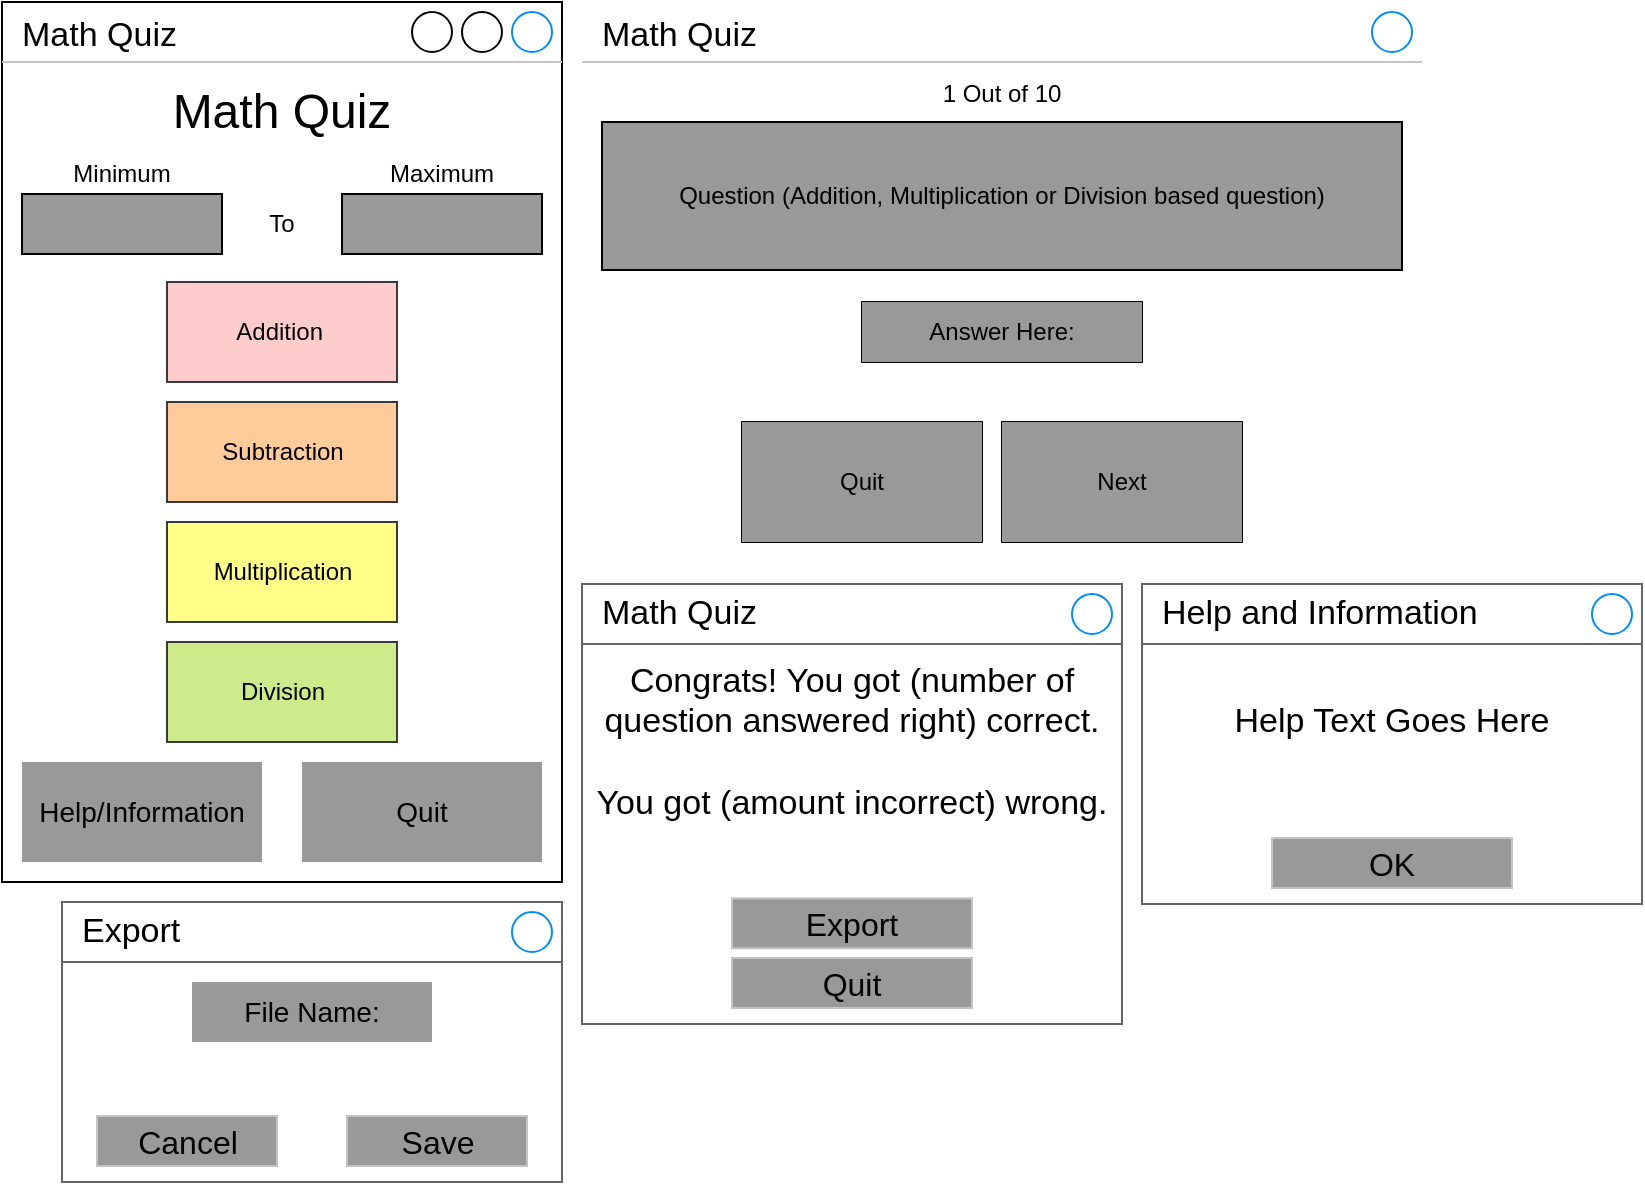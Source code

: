 <mxfile>
    <diagram id="AE1ngAnAXEDSi_8ZjTDB" name="Page-1">
        <mxGraphModel dx="1118" dy="534" grid="1" gridSize="10" guides="1" tooltips="1" connect="1" arrows="1" fold="1" page="1" pageScale="1" pageWidth="850" pageHeight="1100" math="0" shadow="0">
            <root>
                <mxCell id="0"/>
                <mxCell id="1" parent="0"/>
                <mxCell id="Z9LsmCkJ0kFips3NRMrU-2" value="&lt;font color=&quot;#000000&quot;&gt;Math Quiz&lt;/font&gt;" style="strokeWidth=1;shadow=0;dashed=0;align=center;html=1;shape=mxgraph.mockup.containers.window;align=left;verticalAlign=top;spacingLeft=8;strokeColor2=#008cff;strokeColor3=#c4c4c4;fontColor=#666666;mainText=;fontSize=17;labelBackgroundColor=none;fillColor=#FFFFFF;" parent="1" vertex="1">
                    <mxGeometry x="10" y="10" width="280" height="440" as="geometry"/>
                </mxCell>
                <mxCell id="gPzSePkmkKfz23q-vdxE-26" value="" style="rounded=0;whiteSpace=wrap;html=1;fillColor=#999999;" parent="1" vertex="1">
                    <mxGeometry x="20" y="106" width="100" height="30" as="geometry"/>
                </mxCell>
                <mxCell id="gPzSePkmkKfz23q-vdxE-27" value="" style="rounded=0;whiteSpace=wrap;html=1;fillColor=#999999;" parent="1" vertex="1">
                    <mxGeometry x="180" y="106" width="100" height="30" as="geometry"/>
                </mxCell>
                <mxCell id="gPzSePkmkKfz23q-vdxE-32" value="&lt;span style=&quot;font-size: 24px&quot;&gt;&lt;font color=&quot;#000000&quot;&gt;Math Quiz&lt;/font&gt;&lt;/span&gt;" style="text;html=1;strokeColor=none;fillColor=none;align=center;verticalAlign=middle;whiteSpace=wrap;rounded=0;" parent="1" vertex="1">
                    <mxGeometry x="20" y="40" width="260" height="50" as="geometry"/>
                </mxCell>
                <mxCell id="gPzSePkmkKfz23q-vdxE-34" value="&lt;font style=&quot;font-size: 14px&quot; color=&quot;#000000&quot;&gt;Quit&lt;/font&gt;" style="text;html=1;strokeColor=none;fillColor=#999999;align=center;verticalAlign=middle;whiteSpace=wrap;rounded=0;" parent="1" vertex="1">
                    <mxGeometry x="160" y="390" width="120" height="50" as="geometry"/>
                </mxCell>
                <mxCell id="gPzSePkmkKfz23q-vdxE-36" value="&lt;font style=&quot;font-size: 14px&quot; color=&quot;#000000&quot;&gt;Help/Information&lt;/font&gt;" style="text;html=1;strokeColor=none;fillColor=#999999;align=center;verticalAlign=middle;whiteSpace=wrap;rounded=0;" parent="1" vertex="1">
                    <mxGeometry x="20" y="390" width="120" height="50" as="geometry"/>
                </mxCell>
                <mxCell id="Z9LsmCkJ0kFips3NRMrU-1" value="&lt;font color=&quot;#000000&quot;&gt;Minimum&lt;/font&gt;" style="text;html=1;strokeColor=none;fillColor=none;align=center;verticalAlign=middle;whiteSpace=wrap;rounded=0;" parent="1" vertex="1">
                    <mxGeometry x="20" y="86" width="100" height="20" as="geometry"/>
                </mxCell>
                <mxCell id="Z9LsmCkJ0kFips3NRMrU-3" value="&lt;font color=&quot;#000000&quot;&gt;Maximum&lt;/font&gt;" style="text;html=1;strokeColor=none;fillColor=none;align=center;verticalAlign=middle;whiteSpace=wrap;rounded=0;" parent="1" vertex="1">
                    <mxGeometry x="180" y="86" width="100" height="20" as="geometry"/>
                </mxCell>
                <mxCell id="Z9LsmCkJ0kFips3NRMrU-4" value="&lt;font color=&quot;#000000&quot;&gt;To&lt;/font&gt;" style="text;html=1;strokeColor=none;fillColor=none;align=center;verticalAlign=middle;whiteSpace=wrap;rounded=0;" parent="1" vertex="1">
                    <mxGeometry x="120" y="111" width="60" height="20" as="geometry"/>
                </mxCell>
                <mxCell id="gPzSePkmkKfz23q-vdxE-17" value="&lt;font color=&quot;#000000&quot;&gt;Addition&amp;nbsp;&lt;/font&gt;" style="rounded=0;whiteSpace=wrap;html=1;fillColor=#ffcccc;strokeColor=#36393d;" parent="1" vertex="1">
                    <mxGeometry x="92.5" y="150" width="115" height="50" as="geometry"/>
                </mxCell>
                <mxCell id="gPzSePkmkKfz23q-vdxE-18" value="&lt;font color=&quot;#000000&quot;&gt;Division&lt;/font&gt;" style="rounded=0;whiteSpace=wrap;html=1;fillColor=#cdeb8b;strokeColor=#36393d;" parent="1" vertex="1">
                    <mxGeometry x="92.5" y="330" width="115" height="50" as="geometry"/>
                </mxCell>
                <mxCell id="gPzSePkmkKfz23q-vdxE-51" value="&lt;font color=&quot;#000000&quot;&gt;Multiplication&lt;/font&gt;" style="rounded=0;whiteSpace=wrap;html=1;fillColor=#ffff88;strokeColor=#36393d;" parent="1" vertex="1">
                    <mxGeometry x="92.5" y="270" width="115" height="50" as="geometry"/>
                </mxCell>
                <mxCell id="Z9LsmCkJ0kFips3NRMrU-6" value="&lt;font color=&quot;#000000&quot;&gt;&lt;br&gt;Help Text Goes Here&lt;/font&gt;" style="strokeWidth=1;shadow=0;dashed=0;align=center;html=1;shape=mxgraph.mockup.containers.rrect;rSize=0;strokeColor=#666666;fontColor=#666666;fontSize=17;verticalAlign=top;whiteSpace=wrap;fillColor=#ffffff;spacingTop=32;" parent="1" vertex="1">
                    <mxGeometry x="580" y="301" width="250" height="160" as="geometry"/>
                </mxCell>
                <mxCell id="Z9LsmCkJ0kFips3NRMrU-7" value="&lt;font color=&quot;#000000&quot;&gt;Help and Information&lt;/font&gt;" style="strokeWidth=1;shadow=0;dashed=0;align=center;html=1;shape=mxgraph.mockup.containers.rrect;rSize=0;fontSize=17;fontColor=#666666;strokeColor=#666666;align=left;spacingLeft=8;fillColor=#ffffff;resizeWidth=1;" parent="Z9LsmCkJ0kFips3NRMrU-6" vertex="1">
                    <mxGeometry width="250" height="30" relative="1" as="geometry"/>
                </mxCell>
                <mxCell id="Z9LsmCkJ0kFips3NRMrU-8" value="" style="shape=ellipse;strokeColor=#008cff;resizable=0;fillColor=none;html=1;" parent="Z9LsmCkJ0kFips3NRMrU-7" vertex="1">
                    <mxGeometry x="1" y="0.5" width="20" height="20" relative="1" as="geometry">
                        <mxPoint x="-25" y="-10" as="offset"/>
                    </mxGeometry>
                </mxCell>
                <mxCell id="Z9LsmCkJ0kFips3NRMrU-9" value="&lt;font color=&quot;#000000&quot;&gt;OK&lt;/font&gt;" style="strokeWidth=1;shadow=0;dashed=0;align=center;html=1;shape=mxgraph.mockup.containers.rrect;rSize=0;fontSize=16;fontColor=#666666;strokeColor=#c4c4c4;resizable=0;whiteSpace=wrap;fillColor=#999999;" parent="Z9LsmCkJ0kFips3NRMrU-6" vertex="1">
                    <mxGeometry x="0.5" y="1" width="120" height="25" relative="1" as="geometry">
                        <mxPoint x="-60" y="-33" as="offset"/>
                    </mxGeometry>
                </mxCell>
                <mxCell id="Z9LsmCkJ0kFips3NRMrU-10" value="&lt;font color=&quot;#000000&quot;&gt;Math Quiz&lt;/font&gt;" style="strokeWidth=1;shadow=0;dashed=0;align=center;html=1;shape=mxgraph.mockup.containers.window;align=left;verticalAlign=top;spacingLeft=8;strokeColor2=#008cff;strokeColor3=#c4c4c4;fontColor=#666666;mainText=;fontSize=17;labelBackgroundColor=none;strokeColor=#FFFFFF;fillColor=#FFFFFF;" parent="1" vertex="1">
                    <mxGeometry x="300" y="10" width="420" height="280" as="geometry"/>
                </mxCell>
                <mxCell id="Z9LsmCkJ0kFips3NRMrU-12" value="" style="rounded=0;whiteSpace=wrap;html=1;" parent="1" vertex="1">
                    <mxGeometry x="510" y="220" width="120" height="60" as="geometry"/>
                </mxCell>
                <mxCell id="Z9LsmCkJ0kFips3NRMrU-13" value="&lt;font color=&quot;#000000&quot;&gt;Next&lt;/font&gt;" style="text;html=1;strokeColor=none;fillColor=#999999;align=center;verticalAlign=middle;whiteSpace=wrap;rounded=0;" parent="1" vertex="1">
                    <mxGeometry x="510" y="220" width="120" height="60" as="geometry"/>
                </mxCell>
                <mxCell id="Z9LsmCkJ0kFips3NRMrU-14" value="" style="rounded=0;whiteSpace=wrap;html=1;" parent="1" vertex="1">
                    <mxGeometry x="440" y="160" width="140" height="30" as="geometry"/>
                </mxCell>
                <mxCell id="Z9LsmCkJ0kFips3NRMrU-15" value="&lt;font color=&quot;#000000&quot;&gt;Answer Here:&lt;/font&gt;" style="text;html=1;strokeColor=none;fillColor=#999999;align=center;verticalAlign=middle;whiteSpace=wrap;rounded=0;" parent="1" vertex="1">
                    <mxGeometry x="440" y="160" width="140" height="30" as="geometry"/>
                </mxCell>
                <mxCell id="Z9LsmCkJ0kFips3NRMrU-16" value="&lt;font color=&quot;#000000&quot;&gt;Question (Addition, Multiplication or Division based question)&lt;/font&gt;" style="rounded=0;whiteSpace=wrap;html=1;fillColor=#999999;" parent="1" vertex="1">
                    <mxGeometry x="310" y="70" width="400" height="74" as="geometry"/>
                </mxCell>
                <mxCell id="Z9LsmCkJ0kFips3NRMrU-17" value="" style="rounded=0;whiteSpace=wrap;html=1;" parent="1" vertex="1">
                    <mxGeometry x="380" y="220" width="120" height="60" as="geometry"/>
                </mxCell>
                <mxCell id="Z9LsmCkJ0kFips3NRMrU-18" value="&lt;font color=&quot;#000000&quot;&gt;Quit&lt;/font&gt;" style="text;html=1;strokeColor=none;fillColor=#999999;align=center;verticalAlign=middle;whiteSpace=wrap;rounded=0;" parent="1" vertex="1">
                    <mxGeometry x="380" y="220" width="120" height="60" as="geometry"/>
                </mxCell>
                <mxCell id="Z9LsmCkJ0kFips3NRMrU-20" value="&lt;font color=&quot;#000000&quot;&gt;1 Out of 10&lt;/font&gt;" style="text;html=1;strokeColor=none;fillColor=none;align=center;verticalAlign=middle;whiteSpace=wrap;rounded=0;" parent="1" vertex="1">
                    <mxGeometry x="420" y="46" width="180" height="20" as="geometry"/>
                </mxCell>
                <mxCell id="Z9LsmCkJ0kFips3NRMrU-22" value="&lt;font color=&quot;#000000&quot;&gt;Congrats! You got (number of question answered right) correct.&lt;br&gt;&lt;/font&gt;&lt;br&gt;&lt;font color=&quot;#000000&quot;&gt;You got (amount incorrect) wrong.&lt;/font&gt;" style="strokeWidth=1;shadow=0;dashed=0;align=center;html=1;shape=mxgraph.mockup.containers.rrect;rSize=0;strokeColor=#666666;fontColor=#666666;fontSize=17;verticalAlign=top;whiteSpace=wrap;fillColor=#ffffff;spacingTop=32;" parent="1" vertex="1">
                    <mxGeometry x="300" y="301" width="270" height="220" as="geometry"/>
                </mxCell>
                <mxCell id="Z9LsmCkJ0kFips3NRMrU-23" value="&lt;font color=&quot;#000000&quot;&gt;Math Quiz&lt;/font&gt;" style="strokeWidth=1;shadow=0;dashed=0;align=center;html=1;shape=mxgraph.mockup.containers.rrect;rSize=0;fontSize=17;fontColor=#666666;strokeColor=#666666;align=left;spacingLeft=8;fillColor=#ffffff;resizeWidth=1;" parent="Z9LsmCkJ0kFips3NRMrU-22" vertex="1">
                    <mxGeometry width="270" height="30" relative="1" as="geometry"/>
                </mxCell>
                <mxCell id="Z9LsmCkJ0kFips3NRMrU-24" value="" style="shape=ellipse;strokeColor=#008cff;resizable=0;fillColor=none;html=1;" parent="Z9LsmCkJ0kFips3NRMrU-23" vertex="1">
                    <mxGeometry x="1" y="0.5" width="20" height="20" relative="1" as="geometry">
                        <mxPoint x="-25" y="-10" as="offset"/>
                    </mxGeometry>
                </mxCell>
                <mxCell id="Z9LsmCkJ0kFips3NRMrU-25" value="&lt;font color=&quot;#000000&quot;&gt;Quit&lt;/font&gt;" style="strokeWidth=1;shadow=0;dashed=0;align=center;html=1;shape=mxgraph.mockup.containers.rrect;rSize=0;fontSize=16;fontColor=#666666;strokeColor=#c4c4c4;resizable=0;whiteSpace=wrap;fillColor=#999999;" parent="Z9LsmCkJ0kFips3NRMrU-22" vertex="1">
                    <mxGeometry x="0.5" y="1" width="120" height="25" relative="1" as="geometry">
                        <mxPoint x="-60" y="-33" as="offset"/>
                    </mxGeometry>
                </mxCell>
                <mxCell id="2" value="&lt;font color=&quot;#000000&quot;&gt;Export&lt;/font&gt;" style="strokeWidth=1;shadow=0;dashed=0;align=center;html=1;shape=mxgraph.mockup.containers.rrect;rSize=0;fontSize=16;fontColor=#666666;strokeColor=#c4c4c4;resizable=0;whiteSpace=wrap;fillColor=#999999;" parent="Z9LsmCkJ0kFips3NRMrU-22" vertex="1">
                    <mxGeometry x="75.0" y="157.143" width="120" height="25" as="geometry"/>
                </mxCell>
                <mxCell id="3" value="&lt;font color=&quot;#000000&quot;&gt;Subtraction&lt;br&gt;&lt;/font&gt;" style="rounded=0;whiteSpace=wrap;html=1;fillColor=#ffcc99;strokeColor=#36393d;" parent="1" vertex="1">
                    <mxGeometry x="92.5" y="210" width="115" height="50" as="geometry"/>
                </mxCell>
                <mxCell id="4" value="" style="strokeWidth=1;shadow=0;dashed=0;align=center;html=1;shape=mxgraph.mockup.containers.rrect;rSize=0;strokeColor=#666666;fontColor=#666666;fontSize=17;verticalAlign=top;whiteSpace=wrap;fillColor=#ffffff;spacingTop=32;" parent="1" vertex="1">
                    <mxGeometry x="40" y="460" width="250" height="140" as="geometry"/>
                </mxCell>
                <mxCell id="5" value="&lt;font color=&quot;#000000&quot;&gt;Export&lt;/font&gt;" style="strokeWidth=1;shadow=0;dashed=0;align=center;html=1;shape=mxgraph.mockup.containers.rrect;rSize=0;fontSize=17;fontColor=#666666;strokeColor=#666666;align=left;spacingLeft=8;fillColor=none;resizeWidth=1;" parent="4" vertex="1">
                    <mxGeometry width="250" height="30" relative="1" as="geometry"/>
                </mxCell>
                <mxCell id="6" value="" style="shape=ellipse;strokeColor=#008cff;resizable=0;fillColor=none;html=1;" parent="5" vertex="1">
                    <mxGeometry x="1" y="0.5" width="20" height="20" relative="1" as="geometry">
                        <mxPoint x="-25" y="-10" as="offset"/>
                    </mxGeometry>
                </mxCell>
                <mxCell id="7" value="&lt;font color=&quot;#000000&quot;&gt;Cancel&lt;/font&gt;" style="strokeWidth=1;shadow=0;dashed=0;align=center;html=1;shape=mxgraph.mockup.containers.rrect;rSize=0;fontSize=16;fontColor=#666666;strokeColor=#c4c4c4;whiteSpace=wrap;fillColor=#999999;" parent="4" vertex="1">
                    <mxGeometry x="0.25" y="1" width="90" height="25" relative="1" as="geometry">
                        <mxPoint x="-45" y="-33" as="offset"/>
                    </mxGeometry>
                </mxCell>
                <mxCell id="8" value="&lt;font color=&quot;#000000&quot;&gt;Save&lt;/font&gt;" style="strokeWidth=1;shadow=0;dashed=0;align=center;html=1;shape=mxgraph.mockup.containers.rrect;rSize=0;fontSize=16;fontColor=#666666;strokeColor=#c4c4c4;whiteSpace=wrap;fillColor=#999999;" parent="4" vertex="1">
                    <mxGeometry x="0.75" y="1" width="90" height="25" relative="1" as="geometry">
                        <mxPoint x="-45" y="-33" as="offset"/>
                    </mxGeometry>
                </mxCell>
                <mxCell id="12" value="&lt;font color=&quot;#000000&quot;&gt;&lt;span style=&quot;font-size: 14px&quot;&gt;File Name:&lt;/span&gt;&lt;/font&gt;" style="text;html=1;strokeColor=none;fillColor=#999999;align=center;verticalAlign=middle;whiteSpace=wrap;rounded=0;" parent="4" vertex="1">
                    <mxGeometry x="65" y="40" width="120" height="30" as="geometry"/>
                </mxCell>
            </root>
        </mxGraphModel>
    </diagram>
</mxfile>